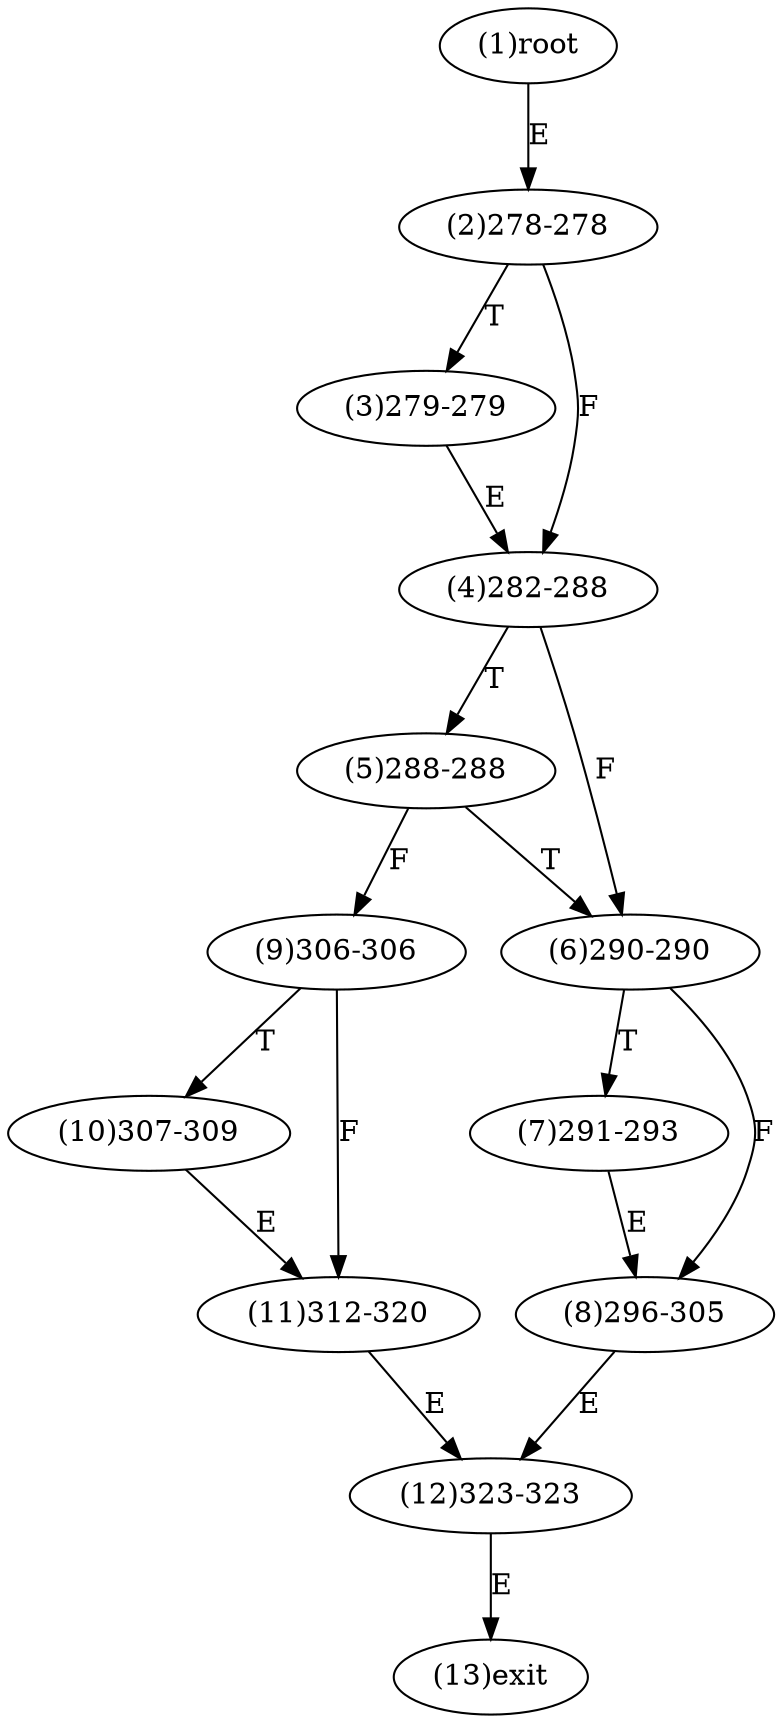 digraph "" { 
1[ label="(1)root"];
2[ label="(2)278-278"];
3[ label="(3)279-279"];
4[ label="(4)282-288"];
5[ label="(5)288-288"];
6[ label="(6)290-290"];
7[ label="(7)291-293"];
8[ label="(8)296-305"];
9[ label="(9)306-306"];
10[ label="(10)307-309"];
11[ label="(11)312-320"];
12[ label="(12)323-323"];
13[ label="(13)exit"];
1->2[ label="E"];
2->4[ label="F"];
2->3[ label="T"];
3->4[ label="E"];
4->6[ label="F"];
4->5[ label="T"];
5->9[ label="F"];
5->6[ label="T"];
6->8[ label="F"];
6->7[ label="T"];
7->8[ label="E"];
8->12[ label="E"];
9->11[ label="F"];
9->10[ label="T"];
10->11[ label="E"];
11->12[ label="E"];
12->13[ label="E"];
}